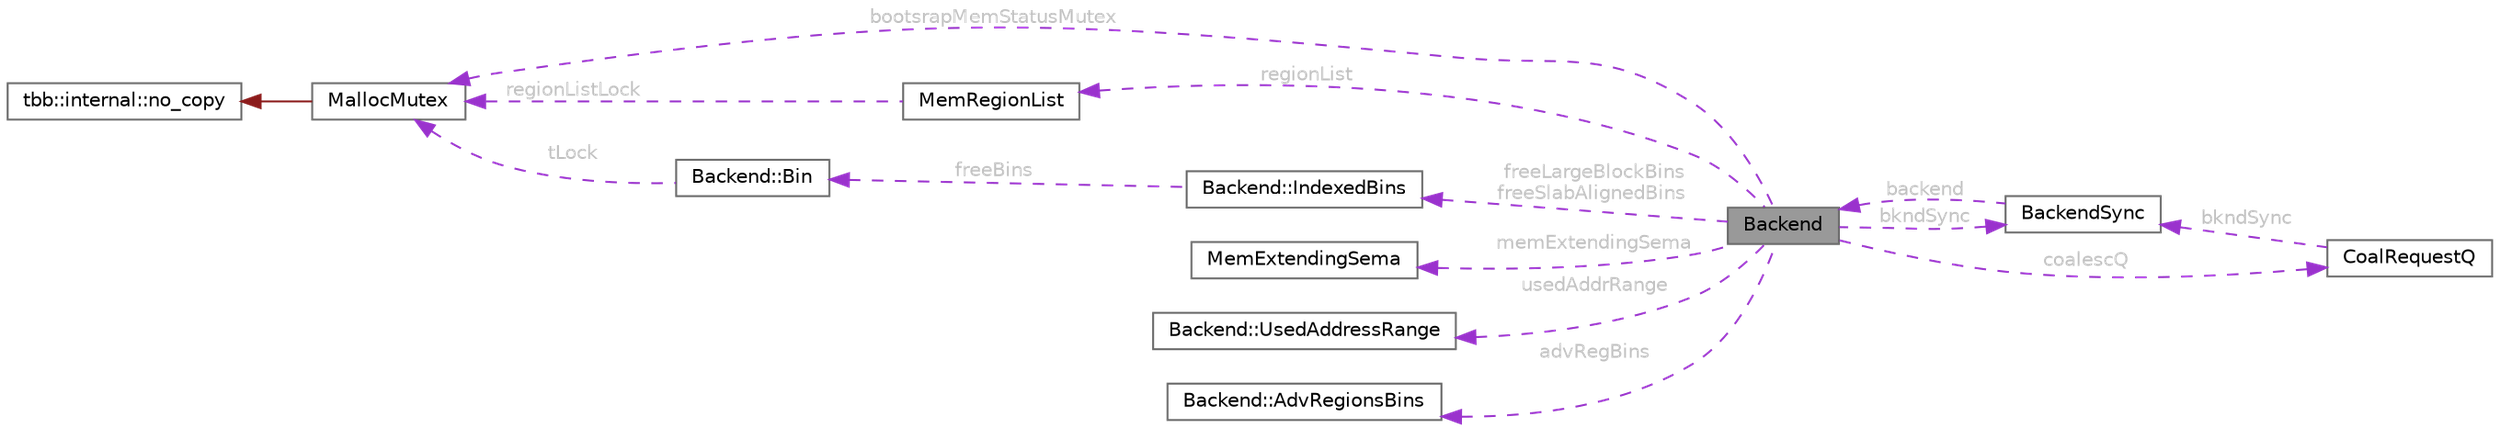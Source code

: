 digraph "Backend"
{
 // LATEX_PDF_SIZE
  bgcolor="transparent";
  edge [fontname=Helvetica,fontsize=10,labelfontname=Helvetica,labelfontsize=10];
  node [fontname=Helvetica,fontsize=10,shape=box,height=0.2,width=0.4];
  rankdir="LR";
  Node1 [id="Node000001",label="Backend",height=0.2,width=0.4,color="gray40", fillcolor="grey60", style="filled", fontcolor="black",tooltip=" "];
  Node2 -> Node1 [id="edge1_Node000001_Node000002",dir="back",color="darkorchid3",style="dashed",tooltip=" ",label=" regionList",fontcolor="grey" ];
  Node2 [id="Node000002",label="MemRegionList",height=0.2,width=0.4,color="gray40", fillcolor="white", style="filled",URL="$class_mem_region_list.html",tooltip=" "];
  Node3 -> Node2 [id="edge2_Node000002_Node000003",dir="back",color="darkorchid3",style="dashed",tooltip=" ",label=" regionListLock",fontcolor="grey" ];
  Node3 [id="Node000003",label="MallocMutex",height=0.2,width=0.4,color="gray40", fillcolor="white", style="filled",URL="$class_malloc_mutex.html",tooltip="Stripped down version of spin_mutex."];
  Node4 -> Node3 [id="edge3_Node000003_Node000004",dir="back",color="firebrick4",style="solid",tooltip=" "];
  Node4 [id="Node000004",label="tbb::internal::no_copy",height=0.2,width=0.4,color="gray40", fillcolor="white", style="filled",tooltip=" "];
  Node5 -> Node1 [id="edge4_Node000001_Node000005",dir="back",color="darkorchid3",style="dashed",tooltip=" ",label=" coalescQ",fontcolor="grey" ];
  Node5 [id="Node000005",label="CoalRequestQ",height=0.2,width=0.4,color="gray40", fillcolor="white", style="filled",URL="$class_coal_request_q.html",tooltip=" "];
  Node6 -> Node5 [id="edge5_Node000005_Node000006",dir="back",color="darkorchid3",style="dashed",tooltip=" ",label=" bkndSync",fontcolor="grey" ];
  Node6 [id="Node000006",label="BackendSync",height=0.2,width=0.4,color="gray40", fillcolor="white", style="filled",URL="$class_backend_sync.html",tooltip=" "];
  Node1 -> Node6 [id="edge6_Node000006_Node000001",dir="back",color="darkorchid3",style="dashed",tooltip=" ",label=" backend",fontcolor="grey" ];
  Node6 -> Node1 [id="edge7_Node000001_Node000006",dir="back",color="darkorchid3",style="dashed",tooltip=" ",label=" bkndSync",fontcolor="grey" ];
  Node7 -> Node1 [id="edge8_Node000001_Node000007",dir="back",color="darkorchid3",style="dashed",tooltip=" ",label=" memExtendingSema",fontcolor="grey" ];
  Node7 [id="Node000007",label="MemExtendingSema",height=0.2,width=0.4,color="gray40", fillcolor="white", style="filled",URL="$class_mem_extending_sema.html",tooltip=" "];
  Node8 -> Node1 [id="edge9_Node000001_Node000008",dir="back",color="darkorchid3",style="dashed",tooltip=" ",label=" usedAddrRange",fontcolor="grey" ];
  Node8 [id="Node000008",label="Backend::UsedAddressRange",height=0.2,width=0.4,color="gray40", fillcolor="white", style="filled",URL="$class_backend_1_1_used_address_range.html",tooltip=" "];
  Node3 -> Node1 [id="edge10_Node000001_Node000003",dir="back",color="darkorchid3",style="dashed",tooltip=" ",label=" bootsrapMemStatusMutex",fontcolor="grey" ];
  Node9 -> Node1 [id="edge11_Node000001_Node000009",dir="back",color="darkorchid3",style="dashed",tooltip=" ",label=" advRegBins",fontcolor="grey" ];
  Node9 [id="Node000009",label="Backend::AdvRegionsBins",height=0.2,width=0.4,color="gray40", fillcolor="white", style="filled",URL="$class_backend_1_1_adv_regions_bins.html",tooltip=" "];
  Node10 -> Node1 [id="edge12_Node000001_Node000010",dir="back",color="darkorchid3",style="dashed",tooltip=" ",label=" freeLargeBlockBins\nfreeSlabAlignedBins",fontcolor="grey" ];
  Node10 [id="Node000010",label="Backend::IndexedBins",height=0.2,width=0.4,color="gray40", fillcolor="white", style="filled",URL="$class_backend_1_1_indexed_bins.html",tooltip=" "];
  Node11 -> Node10 [id="edge13_Node000010_Node000011",dir="back",color="darkorchid3",style="dashed",tooltip=" ",label=" freeBins",fontcolor="grey" ];
  Node11 [id="Node000011",label="Backend::Bin",height=0.2,width=0.4,color="gray40", fillcolor="white", style="filled",URL="$struct_backend_1_1_bin.html",tooltip=" "];
  Node3 -> Node11 [id="edge14_Node000011_Node000003",dir="back",color="darkorchid3",style="dashed",tooltip=" ",label=" tLock",fontcolor="grey" ];
}
